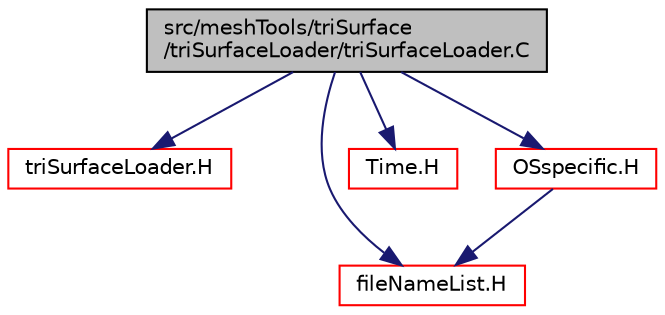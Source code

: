 digraph "src/meshTools/triSurface/triSurfaceLoader/triSurfaceLoader.C"
{
  bgcolor="transparent";
  edge [fontname="Helvetica",fontsize="10",labelfontname="Helvetica",labelfontsize="10"];
  node [fontname="Helvetica",fontsize="10",shape=record];
  Node1 [label="src/meshTools/triSurface\l/triSurfaceLoader/triSurfaceLoader.C",height=0.2,width=0.4,color="black", fillcolor="grey75", style="filled" fontcolor="black"];
  Node1 -> Node2 [color="midnightblue",fontsize="10",style="solid",fontname="Helvetica"];
  Node2 [label="triSurfaceLoader.H",height=0.2,width=0.4,color="red",URL="$triSurfaceLoader_8H.html"];
  Node1 -> Node3 [color="midnightblue",fontsize="10",style="solid",fontname="Helvetica"];
  Node3 [label="fileNameList.H",height=0.2,width=0.4,color="red",URL="$fileNameList_8H.html"];
  Node1 -> Node4 [color="midnightblue",fontsize="10",style="solid",fontname="Helvetica"];
  Node4 [label="Time.H",height=0.2,width=0.4,color="red",URL="$Time_8H.html"];
  Node1 -> Node5 [color="midnightblue",fontsize="10",style="solid",fontname="Helvetica"];
  Node5 [label="OSspecific.H",height=0.2,width=0.4,color="red",URL="$OSspecific_8H.html",tooltip="Functions used by OpenFOAM that are specific to POSIX compliant operating systems and need to be repl..."];
  Node5 -> Node3 [color="midnightblue",fontsize="10",style="solid",fontname="Helvetica"];
}
